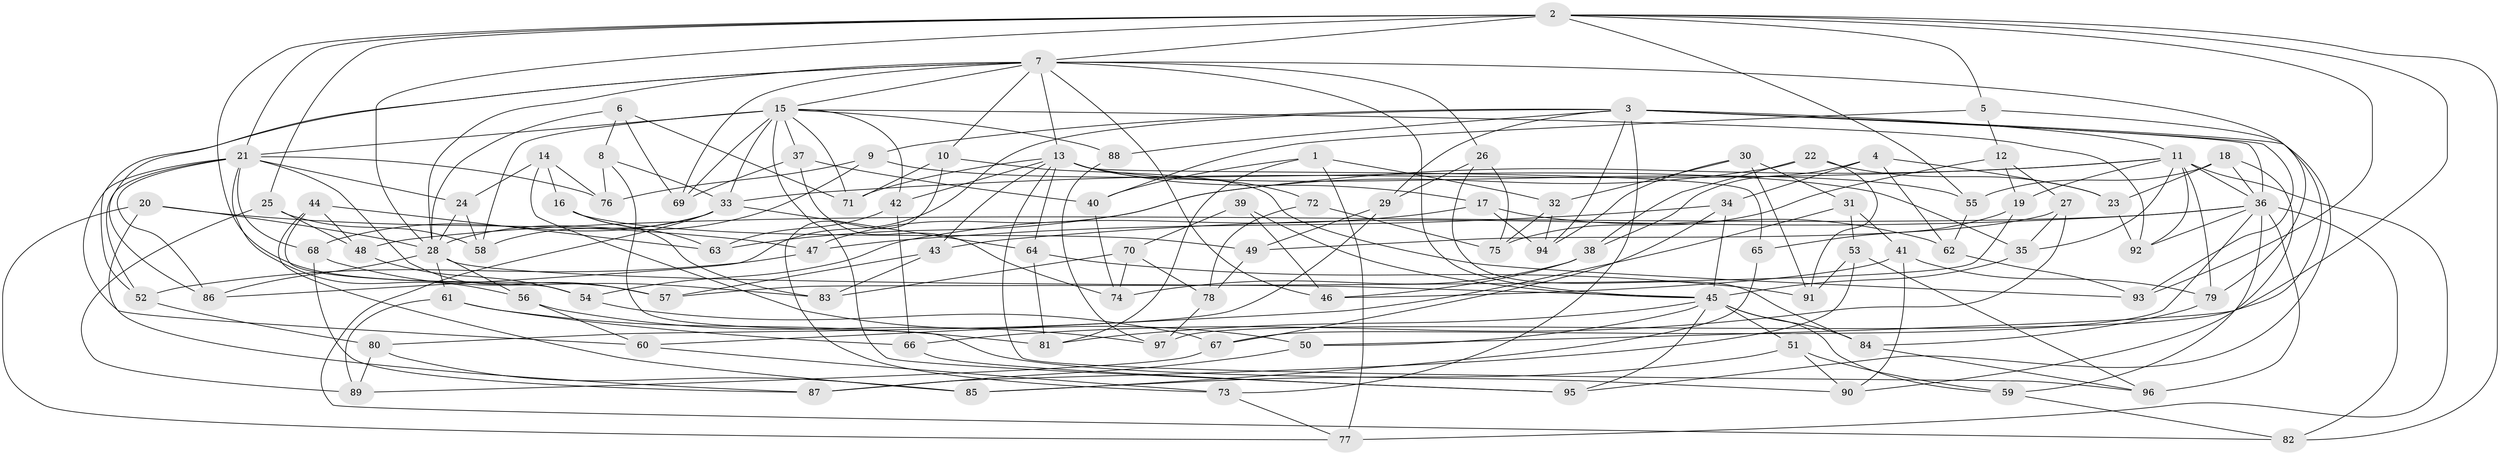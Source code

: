 // original degree distribution, {4: 1.0}
// Generated by graph-tools (version 1.1) at 2025/53/03/04/25 22:53:41]
// undirected, 97 vertices, 225 edges
graph export_dot {
  node [color=gray90,style=filled];
  1;
  2;
  3;
  4;
  5;
  6;
  7;
  8;
  9;
  10;
  11;
  12;
  13;
  14;
  15;
  16;
  17;
  18;
  19;
  20;
  21;
  22;
  23;
  24;
  25;
  26;
  27;
  28;
  29;
  30;
  31;
  32;
  33;
  34;
  35;
  36;
  37;
  38;
  39;
  40;
  41;
  42;
  43;
  44;
  45;
  46;
  47;
  48;
  49;
  50;
  51;
  52;
  53;
  54;
  55;
  56;
  57;
  58;
  59;
  60;
  61;
  62;
  63;
  64;
  65;
  66;
  67;
  68;
  69;
  70;
  71;
  72;
  73;
  74;
  75;
  76;
  77;
  78;
  79;
  80;
  81;
  82;
  83;
  84;
  85;
  86;
  87;
  88;
  89;
  90;
  91;
  92;
  93;
  94;
  95;
  96;
  97;
  1 -- 32 [weight=1.0];
  1 -- 40 [weight=1.0];
  1 -- 77 [weight=1.0];
  1 -- 81 [weight=1.0];
  2 -- 5 [weight=1.0];
  2 -- 7 [weight=1.0];
  2 -- 21 [weight=1.0];
  2 -- 25 [weight=1.0];
  2 -- 28 [weight=1.0];
  2 -- 55 [weight=1.0];
  2 -- 57 [weight=1.0];
  2 -- 82 [weight=1.0];
  2 -- 93 [weight=1.0];
  2 -- 97 [weight=1.0];
  3 -- 9 [weight=1.0];
  3 -- 11 [weight=2.0];
  3 -- 29 [weight=1.0];
  3 -- 36 [weight=1.0];
  3 -- 73 [weight=1.0];
  3 -- 86 [weight=1.0];
  3 -- 88 [weight=2.0];
  3 -- 93 [weight=1.0];
  3 -- 94 [weight=1.0];
  3 -- 95 [weight=1.0];
  4 -- 23 [weight=1.0];
  4 -- 34 [weight=1.0];
  4 -- 38 [weight=1.0];
  4 -- 62 [weight=1.0];
  5 -- 12 [weight=1.0];
  5 -- 40 [weight=1.0];
  5 -- 50 [weight=1.0];
  6 -- 8 [weight=1.0];
  6 -- 28 [weight=1.0];
  6 -- 69 [weight=1.0];
  6 -- 71 [weight=1.0];
  7 -- 10 [weight=1.0];
  7 -- 13 [weight=1.0];
  7 -- 15 [weight=1.0];
  7 -- 26 [weight=1.0];
  7 -- 28 [weight=1.0];
  7 -- 45 [weight=1.0];
  7 -- 46 [weight=1.0];
  7 -- 52 [weight=1.0];
  7 -- 69 [weight=1.0];
  7 -- 79 [weight=1.0];
  7 -- 86 [weight=1.0];
  8 -- 33 [weight=1.0];
  8 -- 76 [weight=1.0];
  8 -- 90 [weight=1.0];
  9 -- 28 [weight=1.0];
  9 -- 35 [weight=1.0];
  9 -- 76 [weight=1.0];
  10 -- 71 [weight=1.0];
  10 -- 73 [weight=1.0];
  10 -- 93 [weight=1.0];
  11 -- 19 [weight=1.0];
  11 -- 33 [weight=1.0];
  11 -- 35 [weight=1.0];
  11 -- 36 [weight=1.0];
  11 -- 63 [weight=1.0];
  11 -- 77 [weight=1.0];
  11 -- 79 [weight=1.0];
  11 -- 92 [weight=1.0];
  12 -- 19 [weight=1.0];
  12 -- 27 [weight=1.0];
  12 -- 75 [weight=1.0];
  13 -- 17 [weight=1.0];
  13 -- 42 [weight=1.0];
  13 -- 43 [weight=1.0];
  13 -- 55 [weight=1.0];
  13 -- 64 [weight=1.0];
  13 -- 65 [weight=2.0];
  13 -- 71 [weight=1.0];
  13 -- 72 [weight=2.0];
  13 -- 96 [weight=1.0];
  14 -- 16 [weight=1.0];
  14 -- 24 [weight=1.0];
  14 -- 50 [weight=1.0];
  14 -- 76 [weight=1.0];
  15 -- 21 [weight=1.0];
  15 -- 33 [weight=2.0];
  15 -- 37 [weight=1.0];
  15 -- 42 [weight=1.0];
  15 -- 58 [weight=1.0];
  15 -- 69 [weight=1.0];
  15 -- 71 [weight=1.0];
  15 -- 88 [weight=1.0];
  15 -- 92 [weight=1.0];
  15 -- 95 [weight=1.0];
  16 -- 49 [weight=1.0];
  16 -- 63 [weight=1.0];
  16 -- 83 [weight=1.0];
  17 -- 54 [weight=1.0];
  17 -- 62 [weight=1.0];
  17 -- 94 [weight=1.0];
  18 -- 23 [weight=1.0];
  18 -- 36 [weight=1.0];
  18 -- 55 [weight=1.0];
  18 -- 90 [weight=1.0];
  19 -- 57 [weight=1.0];
  19 -- 65 [weight=1.0];
  20 -- 28 [weight=1.0];
  20 -- 47 [weight=1.0];
  20 -- 77 [weight=1.0];
  20 -- 87 [weight=1.0];
  21 -- 24 [weight=1.0];
  21 -- 52 [weight=1.0];
  21 -- 56 [weight=1.0];
  21 -- 57 [weight=1.0];
  21 -- 60 [weight=1.0];
  21 -- 68 [weight=1.0];
  21 -- 76 [weight=1.0];
  21 -- 86 [weight=1.0];
  22 -- 23 [weight=1.0];
  22 -- 38 [weight=1.0];
  22 -- 47 [weight=1.0];
  22 -- 91 [weight=1.0];
  23 -- 92 [weight=1.0];
  24 -- 28 [weight=1.0];
  24 -- 58 [weight=1.0];
  25 -- 48 [weight=1.0];
  25 -- 58 [weight=1.0];
  25 -- 89 [weight=1.0];
  26 -- 29 [weight=1.0];
  26 -- 75 [weight=1.0];
  26 -- 84 [weight=1.0];
  27 -- 35 [weight=1.0];
  27 -- 49 [weight=1.0];
  27 -- 66 [weight=1.0];
  28 -- 45 [weight=1.0];
  28 -- 56 [weight=1.0];
  28 -- 61 [weight=1.0];
  28 -- 86 [weight=1.0];
  29 -- 49 [weight=1.0];
  29 -- 80 [weight=1.0];
  30 -- 31 [weight=1.0];
  30 -- 32 [weight=1.0];
  30 -- 91 [weight=1.0];
  30 -- 94 [weight=1.0];
  31 -- 41 [weight=1.0];
  31 -- 53 [weight=1.0];
  31 -- 60 [weight=1.0];
  32 -- 75 [weight=1.0];
  32 -- 94 [weight=1.0];
  33 -- 58 [weight=1.0];
  33 -- 64 [weight=1.0];
  33 -- 68 [weight=1.0];
  33 -- 82 [weight=1.0];
  34 -- 45 [weight=1.0];
  34 -- 47 [weight=1.0];
  34 -- 67 [weight=1.0];
  35 -- 45 [weight=1.0];
  36 -- 43 [weight=1.0];
  36 -- 48 [weight=1.0];
  36 -- 59 [weight=1.0];
  36 -- 67 [weight=1.0];
  36 -- 82 [weight=1.0];
  36 -- 92 [weight=1.0];
  36 -- 96 [weight=1.0];
  37 -- 40 [weight=1.0];
  37 -- 69 [weight=1.0];
  37 -- 74 [weight=1.0];
  38 -- 46 [weight=1.0];
  38 -- 74 [weight=1.0];
  39 -- 45 [weight=2.0];
  39 -- 46 [weight=1.0];
  39 -- 70 [weight=1.0];
  40 -- 74 [weight=1.0];
  41 -- 46 [weight=1.0];
  41 -- 79 [weight=1.0];
  41 -- 90 [weight=1.0];
  42 -- 63 [weight=1.0];
  42 -- 66 [weight=1.0];
  43 -- 57 [weight=1.0];
  43 -- 83 [weight=1.0];
  44 -- 48 [weight=1.0];
  44 -- 54 [weight=1.0];
  44 -- 63 [weight=1.0];
  44 -- 85 [weight=1.0];
  45 -- 50 [weight=1.0];
  45 -- 51 [weight=1.0];
  45 -- 59 [weight=1.0];
  45 -- 81 [weight=1.0];
  45 -- 84 [weight=1.0];
  45 -- 95 [weight=1.0];
  47 -- 52 [weight=1.0];
  48 -- 54 [weight=1.0];
  49 -- 78 [weight=1.0];
  50 -- 87 [weight=1.0];
  51 -- 59 [weight=1.0];
  51 -- 85 [weight=1.0];
  51 -- 90 [weight=1.0];
  52 -- 80 [weight=1.0];
  53 -- 87 [weight=1.0];
  53 -- 91 [weight=1.0];
  53 -- 96 [weight=1.0];
  54 -- 67 [weight=1.0];
  55 -- 62 [weight=1.0];
  56 -- 60 [weight=1.0];
  56 -- 97 [weight=1.0];
  59 -- 82 [weight=1.0];
  60 -- 73 [weight=1.0];
  61 -- 66 [weight=1.0];
  61 -- 81 [weight=1.0];
  61 -- 89 [weight=1.0];
  62 -- 93 [weight=1.0];
  64 -- 81 [weight=1.0];
  64 -- 91 [weight=1.0];
  65 -- 85 [weight=1.0];
  66 -- 95 [weight=1.0];
  67 -- 89 [weight=1.0];
  68 -- 83 [weight=1.0];
  68 -- 87 [weight=1.0];
  70 -- 74 [weight=1.0];
  70 -- 78 [weight=1.0];
  70 -- 83 [weight=1.0];
  72 -- 75 [weight=1.0];
  72 -- 78 [weight=1.0];
  73 -- 77 [weight=1.0];
  78 -- 97 [weight=1.0];
  79 -- 84 [weight=1.0];
  80 -- 85 [weight=1.0];
  80 -- 89 [weight=1.0];
  84 -- 96 [weight=1.0];
  88 -- 97 [weight=1.0];
}
